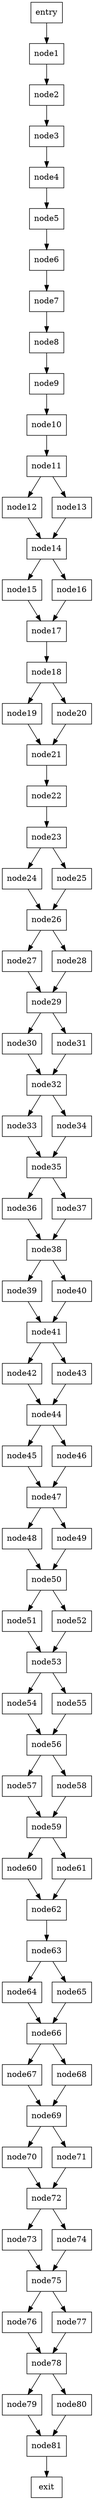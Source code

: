 digraph CFG {
    node [shape=rectangle];

    entry;
    exit;

    entry -> node1;
    node1 -> node2;
    node2 -> node3;
    node3 -> node4;
    node4 -> node5;
    node5 -> node6;
    node6 -> node7;
    node7 -> node8;
    node8 -> node9;
    node9 -> node10;
    node10 -> node11;
    node11 -> node12;
    node11 -> node13;
    node12 -> node14;
    node13 -> node14;
    node14 -> node15;
    node14 -> node16;
    node15 -> node17;
    node16 -> node17;
    node17 -> node18;
    node18 -> node19;
    node18 -> node20;
    node19 -> node21;
    node20 -> node21;
    node21 -> node22;
    node22 -> node23;
    node23 -> node24;
    node23 -> node25;
    node24 -> node26;
    node25 -> node26;
    node26 -> node27;
    node26 -> node28;
    node27 -> node29;
    node28 -> node29;
    node29 -> node30;
    node29 -> node31;
    node30 -> node32;
    node31 -> node32;
    node32 -> node33;
    node32 -> node34;
    node33 -> node35;
    node34 -> node35;
    node35 -> node36;
    node35 -> node37;
    node36 -> node38;
    node37 -> node38;
    node38 -> node39;
    node38 -> node40;
    node39 -> node41;
    node40 -> node41;
    node41 -> node42;
    node41 -> node43;
    node42 -> node44;
    node43 -> node44;
    node44 -> node45;
    node44 -> node46;
    node45 -> node47;
    node46 -> node47;
    node47 -> node48;
    node47 -> node49;
    node48 -> node50;
    node49 -> node50;
    node50 -> node51;
    node50 -> node52;
    node51 -> node53;
    node52 -> node53;
    node53 -> node54;
    node53 -> node55;
    node54 -> node56;
    node55 -> node56;
    node56 -> node57;
    node56 -> node58;
    node57 -> node59;
    node58 -> node59;
    node59 -> node60;
    node59 -> node61;
    node60 -> node62;
    node61 -> node62;
    node62 -> node63;
    node63 -> node64;
    node63 -> node65;
    node64 -> node66;
    node65 -> node66;
    node66 -> node67;
    node66 -> node68;
    node67 -> node69;
    node68 -> node69;
    node69 -> node70;
    node69 -> node71;
    node70 -> node72;
    node71 -> node72;
    node72 -> node73;
    node72 -> node74;
    node73 -> node75;
    node74 -> node75;
    node75 -> node76;
    node75 -> node77;
    node76 -> node78;
    node77 -> node78;
    node78 -> node79;
    node78 -> node80;
    node79 -> node81;
    node80 -> node81;
    node81 -> exit;
}